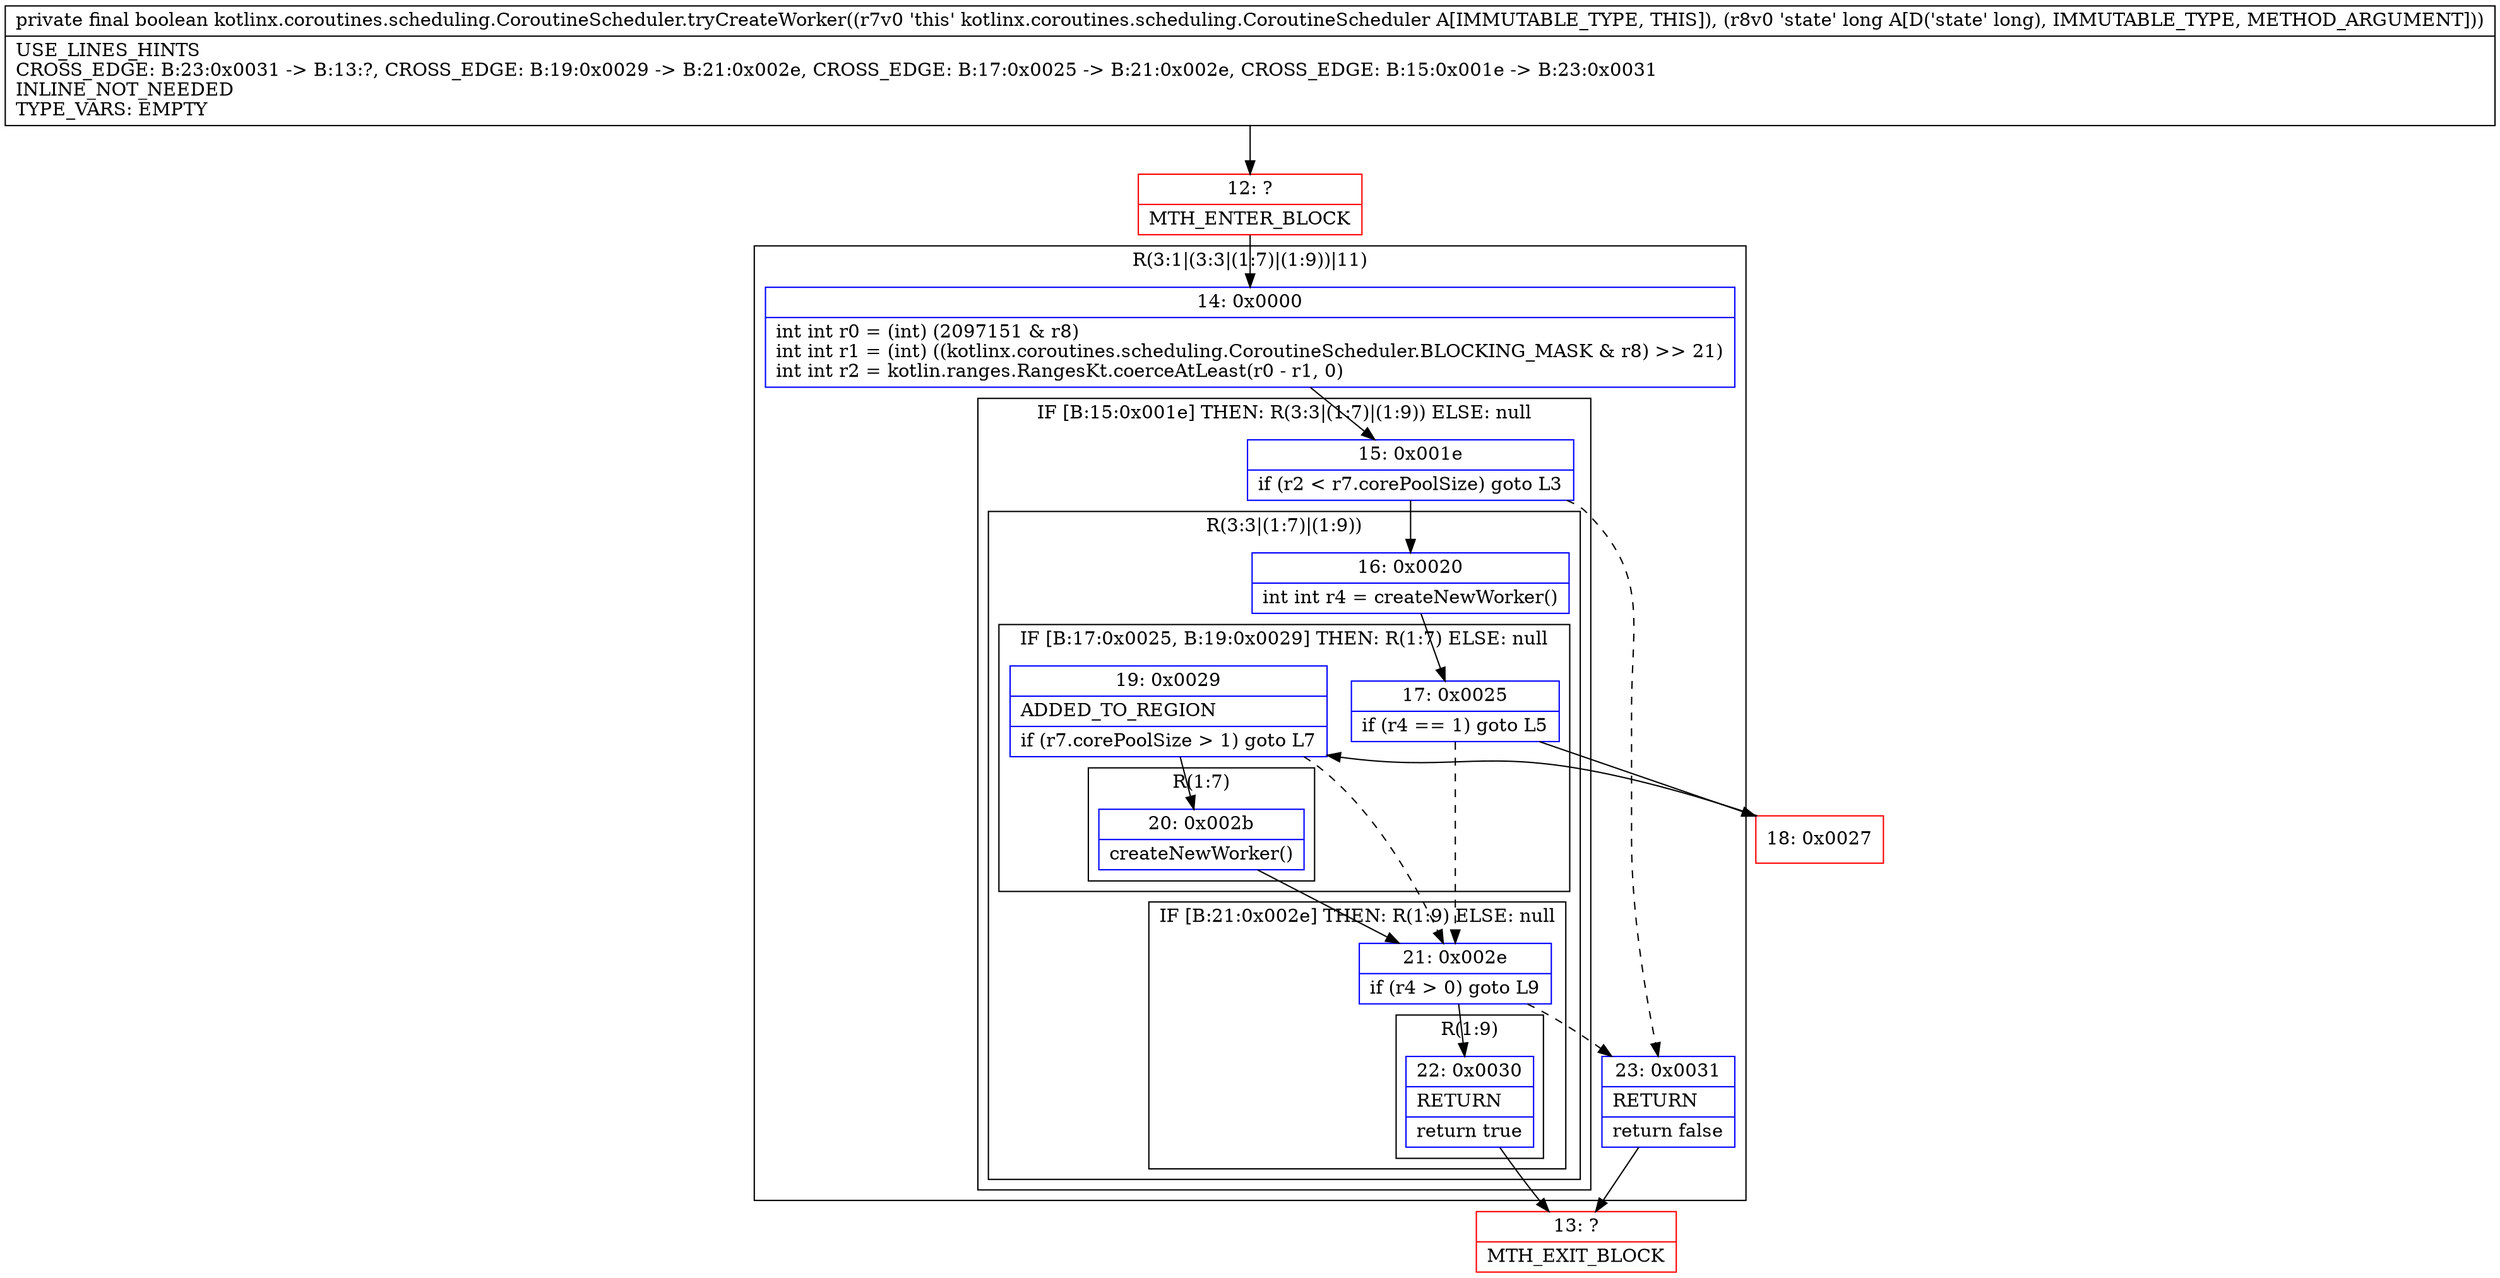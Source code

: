 digraph "CFG forkotlinx.coroutines.scheduling.CoroutineScheduler.tryCreateWorker(J)Z" {
subgraph cluster_Region_1372787034 {
label = "R(3:1|(3:3|(1:7)|(1:9))|11)";
node [shape=record,color=blue];
Node_14 [shape=record,label="{14\:\ 0x0000|int int r0 = (int) (2097151 & r8)\lint int r1 = (int) ((kotlinx.coroutines.scheduling.CoroutineScheduler.BLOCKING_MASK & r8) \>\> 21)\lint int r2 = kotlin.ranges.RangesKt.coerceAtLeast(r0 \- r1, 0)\l}"];
subgraph cluster_IfRegion_1826090217 {
label = "IF [B:15:0x001e] THEN: R(3:3|(1:7)|(1:9)) ELSE: null";
node [shape=record,color=blue];
Node_15 [shape=record,label="{15\:\ 0x001e|if (r2 \< r7.corePoolSize) goto L3\l}"];
subgraph cluster_Region_274877525 {
label = "R(3:3|(1:7)|(1:9))";
node [shape=record,color=blue];
Node_16 [shape=record,label="{16\:\ 0x0020|int int r4 = createNewWorker()\l}"];
subgraph cluster_IfRegion_1940497941 {
label = "IF [B:17:0x0025, B:19:0x0029] THEN: R(1:7) ELSE: null";
node [shape=record,color=blue];
Node_17 [shape=record,label="{17\:\ 0x0025|if (r4 == 1) goto L5\l}"];
Node_19 [shape=record,label="{19\:\ 0x0029|ADDED_TO_REGION\l|if (r7.corePoolSize \> 1) goto L7\l}"];
subgraph cluster_Region_341983761 {
label = "R(1:7)";
node [shape=record,color=blue];
Node_20 [shape=record,label="{20\:\ 0x002b|createNewWorker()\l}"];
}
}
subgraph cluster_IfRegion_985215227 {
label = "IF [B:21:0x002e] THEN: R(1:9) ELSE: null";
node [shape=record,color=blue];
Node_21 [shape=record,label="{21\:\ 0x002e|if (r4 \> 0) goto L9\l}"];
subgraph cluster_Region_687305980 {
label = "R(1:9)";
node [shape=record,color=blue];
Node_22 [shape=record,label="{22\:\ 0x0030|RETURN\l|return true\l}"];
}
}
}
}
Node_23 [shape=record,label="{23\:\ 0x0031|RETURN\l|return false\l}"];
}
Node_12 [shape=record,color=red,label="{12\:\ ?|MTH_ENTER_BLOCK\l}"];
Node_18 [shape=record,color=red,label="{18\:\ 0x0027}"];
Node_13 [shape=record,color=red,label="{13\:\ ?|MTH_EXIT_BLOCK\l}"];
MethodNode[shape=record,label="{private final boolean kotlinx.coroutines.scheduling.CoroutineScheduler.tryCreateWorker((r7v0 'this' kotlinx.coroutines.scheduling.CoroutineScheduler A[IMMUTABLE_TYPE, THIS]), (r8v0 'state' long A[D('state' long), IMMUTABLE_TYPE, METHOD_ARGUMENT]))  | USE_LINES_HINTS\lCROSS_EDGE: B:23:0x0031 \-\> B:13:?, CROSS_EDGE: B:19:0x0029 \-\> B:21:0x002e, CROSS_EDGE: B:17:0x0025 \-\> B:21:0x002e, CROSS_EDGE: B:15:0x001e \-\> B:23:0x0031\lINLINE_NOT_NEEDED\lTYPE_VARS: EMPTY\l}"];
MethodNode -> Node_12;Node_14 -> Node_15;
Node_15 -> Node_16;
Node_15 -> Node_23[style=dashed];
Node_16 -> Node_17;
Node_17 -> Node_18;
Node_17 -> Node_21[style=dashed];
Node_19 -> Node_20;
Node_19 -> Node_21[style=dashed];
Node_20 -> Node_21;
Node_21 -> Node_22;
Node_21 -> Node_23[style=dashed];
Node_22 -> Node_13;
Node_23 -> Node_13;
Node_12 -> Node_14;
Node_18 -> Node_19;
}

